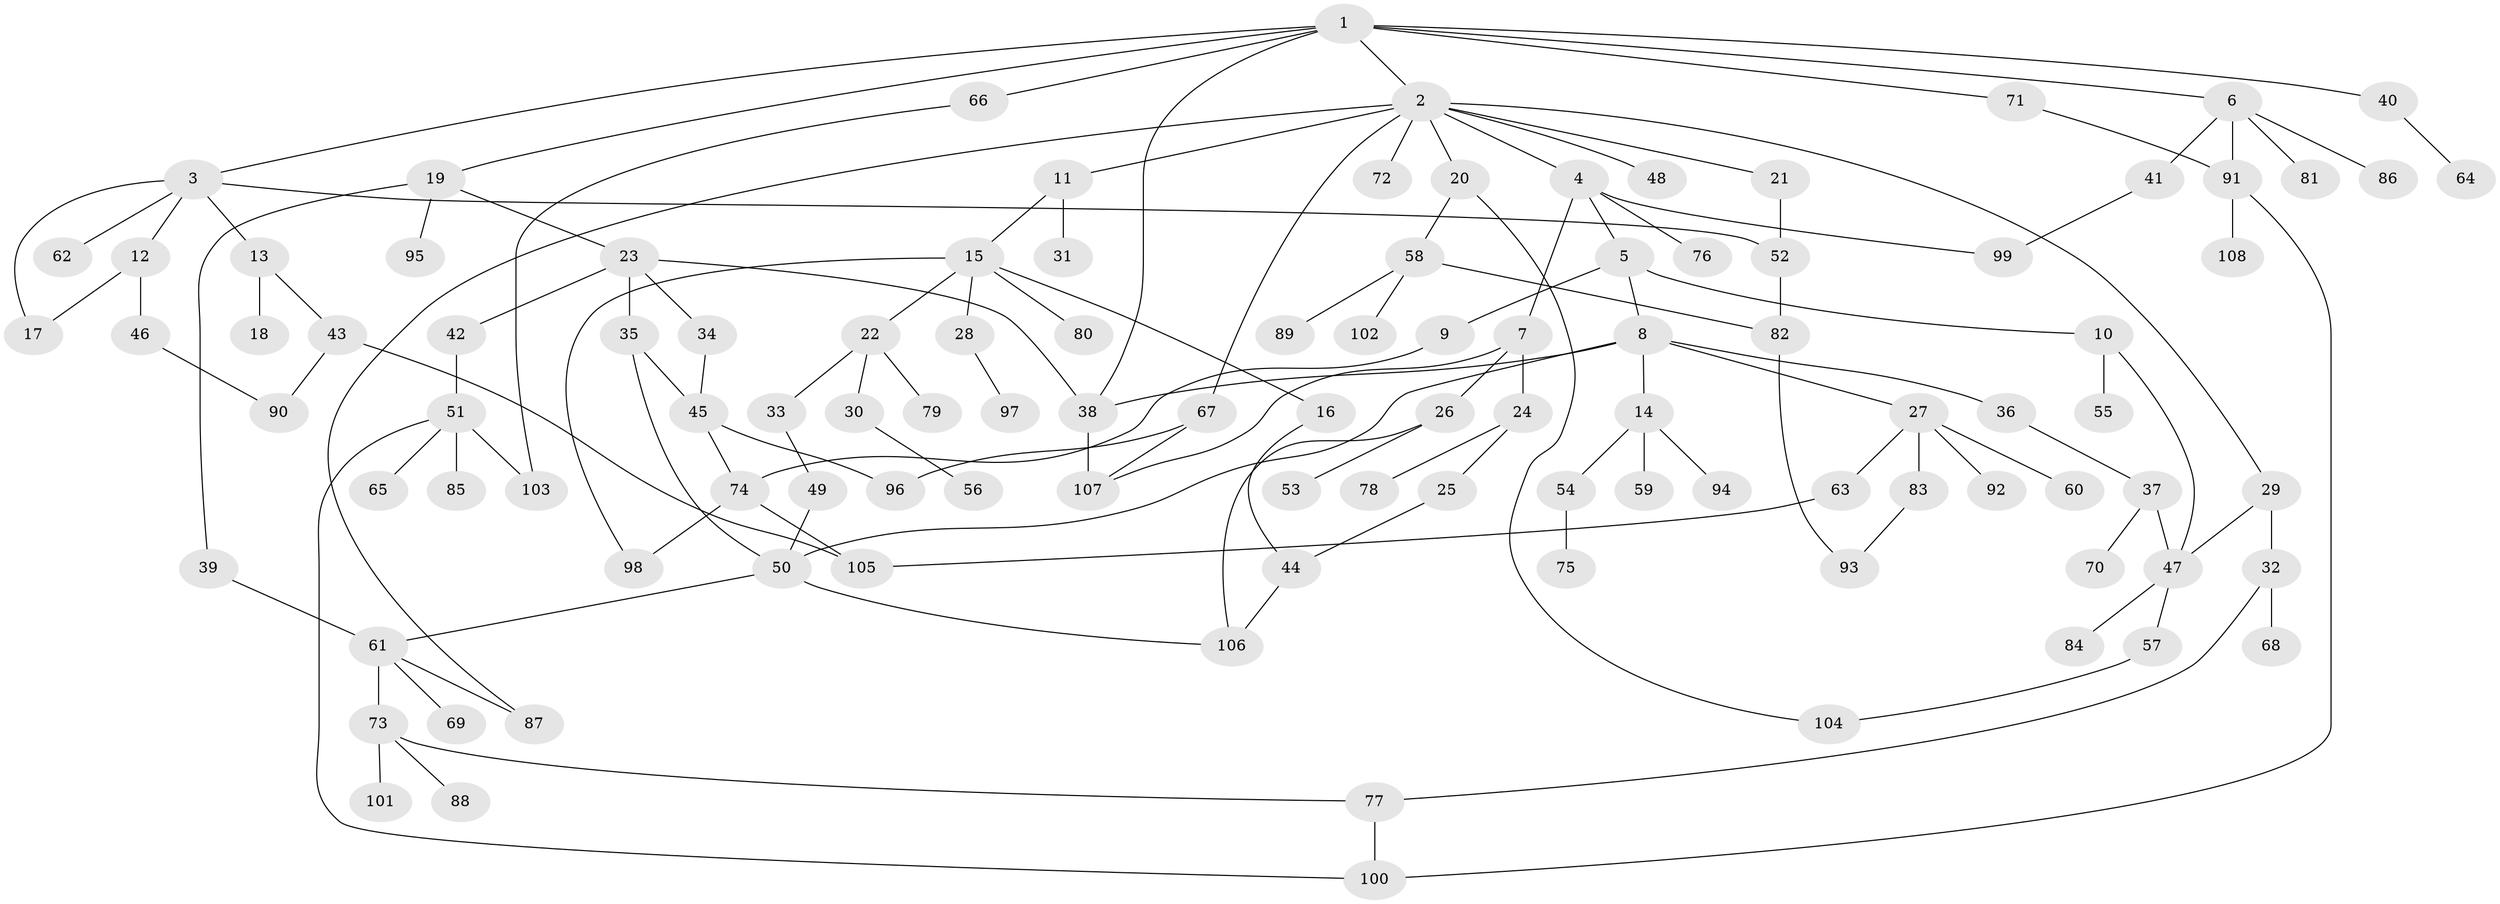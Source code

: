 // Generated by graph-tools (version 1.1) at 2025/49/03/09/25 03:49:15]
// undirected, 108 vertices, 138 edges
graph export_dot {
graph [start="1"]
  node [color=gray90,style=filled];
  1;
  2;
  3;
  4;
  5;
  6;
  7;
  8;
  9;
  10;
  11;
  12;
  13;
  14;
  15;
  16;
  17;
  18;
  19;
  20;
  21;
  22;
  23;
  24;
  25;
  26;
  27;
  28;
  29;
  30;
  31;
  32;
  33;
  34;
  35;
  36;
  37;
  38;
  39;
  40;
  41;
  42;
  43;
  44;
  45;
  46;
  47;
  48;
  49;
  50;
  51;
  52;
  53;
  54;
  55;
  56;
  57;
  58;
  59;
  60;
  61;
  62;
  63;
  64;
  65;
  66;
  67;
  68;
  69;
  70;
  71;
  72;
  73;
  74;
  75;
  76;
  77;
  78;
  79;
  80;
  81;
  82;
  83;
  84;
  85;
  86;
  87;
  88;
  89;
  90;
  91;
  92;
  93;
  94;
  95;
  96;
  97;
  98;
  99;
  100;
  101;
  102;
  103;
  104;
  105;
  106;
  107;
  108;
  1 -- 2;
  1 -- 3;
  1 -- 6;
  1 -- 19;
  1 -- 38;
  1 -- 40;
  1 -- 66;
  1 -- 71;
  2 -- 4;
  2 -- 11;
  2 -- 20;
  2 -- 21;
  2 -- 29;
  2 -- 48;
  2 -- 67;
  2 -- 72;
  2 -- 87;
  3 -- 12;
  3 -- 13;
  3 -- 17;
  3 -- 62;
  3 -- 52;
  4 -- 5;
  4 -- 7;
  4 -- 76;
  4 -- 99;
  5 -- 8;
  5 -- 9;
  5 -- 10;
  6 -- 41;
  6 -- 81;
  6 -- 86;
  6 -- 91;
  7 -- 24;
  7 -- 26;
  7 -- 107;
  8 -- 14;
  8 -- 27;
  8 -- 36;
  8 -- 50;
  8 -- 38;
  9 -- 74;
  10 -- 55;
  10 -- 47;
  11 -- 15;
  11 -- 31;
  12 -- 46;
  12 -- 17;
  13 -- 18;
  13 -- 43;
  14 -- 54;
  14 -- 59;
  14 -- 94;
  15 -- 16;
  15 -- 22;
  15 -- 28;
  15 -- 80;
  15 -- 98;
  16 -- 44;
  19 -- 23;
  19 -- 39;
  19 -- 95;
  20 -- 58;
  20 -- 104;
  21 -- 52;
  22 -- 30;
  22 -- 33;
  22 -- 79;
  23 -- 34;
  23 -- 35;
  23 -- 42;
  23 -- 38;
  24 -- 25;
  24 -- 78;
  25 -- 44;
  26 -- 53;
  26 -- 106;
  27 -- 60;
  27 -- 63;
  27 -- 83;
  27 -- 92;
  28 -- 97;
  29 -- 32;
  29 -- 47;
  30 -- 56;
  32 -- 68;
  32 -- 77;
  33 -- 49;
  34 -- 45;
  35 -- 45;
  35 -- 50;
  36 -- 37;
  37 -- 47;
  37 -- 70;
  38 -- 107;
  39 -- 61;
  40 -- 64;
  41 -- 99;
  42 -- 51;
  43 -- 90;
  43 -- 105;
  44 -- 106;
  45 -- 96;
  45 -- 74;
  46 -- 90;
  47 -- 57;
  47 -- 84;
  49 -- 50;
  50 -- 61;
  50 -- 106;
  51 -- 65;
  51 -- 85;
  51 -- 100;
  51 -- 103;
  52 -- 82;
  54 -- 75;
  57 -- 104;
  58 -- 89;
  58 -- 102;
  58 -- 82;
  61 -- 69;
  61 -- 73;
  61 -- 87;
  63 -- 105;
  66 -- 103;
  67 -- 96;
  67 -- 107;
  71 -- 91;
  73 -- 88;
  73 -- 101;
  73 -- 77;
  74 -- 105;
  74 -- 98;
  77 -- 100;
  82 -- 93;
  83 -- 93;
  91 -- 100;
  91 -- 108;
}
